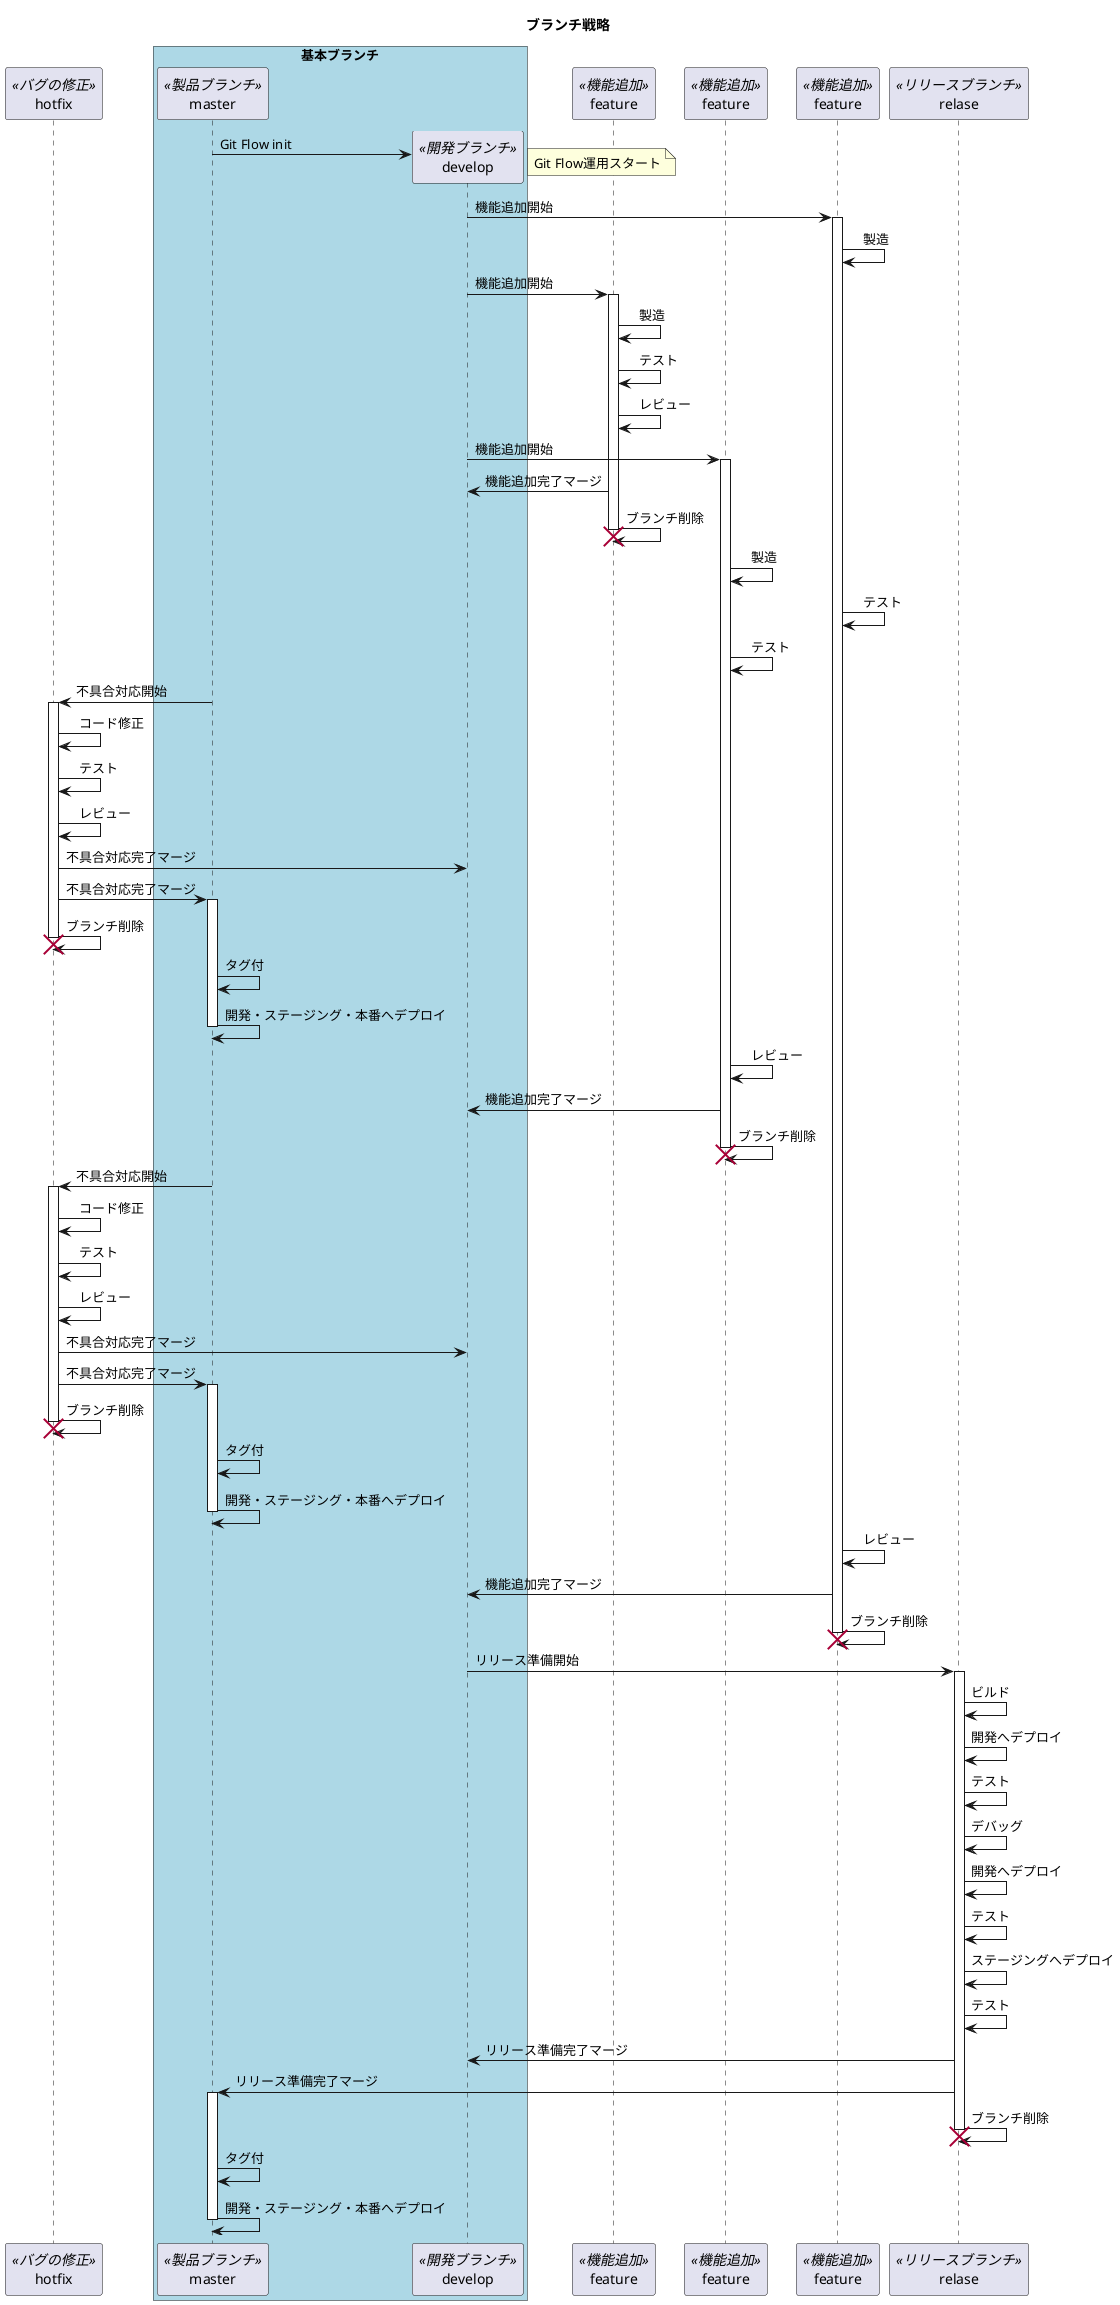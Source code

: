 @startuml
title ブランチ戦略

participant hotfix as hotfix <<バグの修正>>
box "基本ブランチ" #LightBlue
  participant master as master <<製品ブランチ>>
  participant develop as develop <<開発ブランチ>>
end box
participant "feature" as feature1 <<機能追加>>
participant "feature" as feature2 <<機能追加>>
participant "feature" as feature3 <<機能追加>>
participant relase as relase <<リリースブランチ>>


create develop
master -> develop : Git Flow init
note right : Git Flow運用スタート

develop -> feature3 : 機能追加開始
activate feature3
feature3 -> feature3 :　製造

develop -> feature1 : 機能追加開始
activate feature1
feature1 -> feature1 :　製造
feature1 -> feature1 :　テスト
feature1 -> feature1 :　レビュー

develop -> feature2 : 機能追加開始
activate  feature2

feature1 -> develop : 機能追加完了マージ
feature1 -> feature1 : ブランチ削除
destroy feature1
deactivate feature1

feature2 -> feature2 :　製造
feature3 -> feature3 :　テスト
feature2 -> feature2 :　テスト

master -> hotfix : 不具合対応開始
activate hotfix
hotfix -> hotfix :　コード修正
hotfix -> hotfix :　テスト
hotfix -> hotfix :　レビュー
hotfix -> develop : 不具合対応完了マージ
master <- hotfix : 不具合対応完了マージ
activate master
hotfix -> hotfix : ブランチ削除
destroy hotfix
deactivate hotfix
master -> master : タグ付
master -> master : 開発・ステージング・本番へデプロイ
deactivate master


feature2 -> feature2 :　レビュー

feature2 -> develop : 機能追加完了マージ
feature2 -> feature2 : ブランチ削除
destroy feature2
deactivate feature2


master -> hotfix : 不具合対応開始
activate hotfix
hotfix -> hotfix :　コード修正
hotfix -> hotfix :　テスト
hotfix -> hotfix :　レビュー
hotfix -> develop : 不具合対応完了マージ
master <- hotfix : 不具合対応完了マージ
activate master
hotfix -> hotfix : ブランチ削除
destroy hotfix
deactivate hotfix

master -> master : タグ付
master -> master : 開発・ステージング・本番へデプロイ
deactivate master


feature3 -> feature3 :　レビュー
feature3 -> develop : 機能追加完了マージ
feature3 -> feature3 : ブランチ削除
destroy feature3
deactivate feature3

develop -> relase : リリース準備開始
activate relase
relase -> relase : ビルド
relase -> relase : 開発へデプロイ
relase -> relase : テスト
relase -> relase : デバッグ
relase -> relase : 開発へデプロイ
relase -> relase : テスト
relase -> relase : ステージングへデプロイ
relase -> relase : テスト
relase -> develop : リリース準備完了マージ
relase -> master : リリース準備完了マージ
activate master
relase -> relase : ブランチ削除
destroy relase
deactivate relase

master -> master : タグ付
master -> master : 開発・ステージング・本番へデプロイ
deactivate master

@enduml
